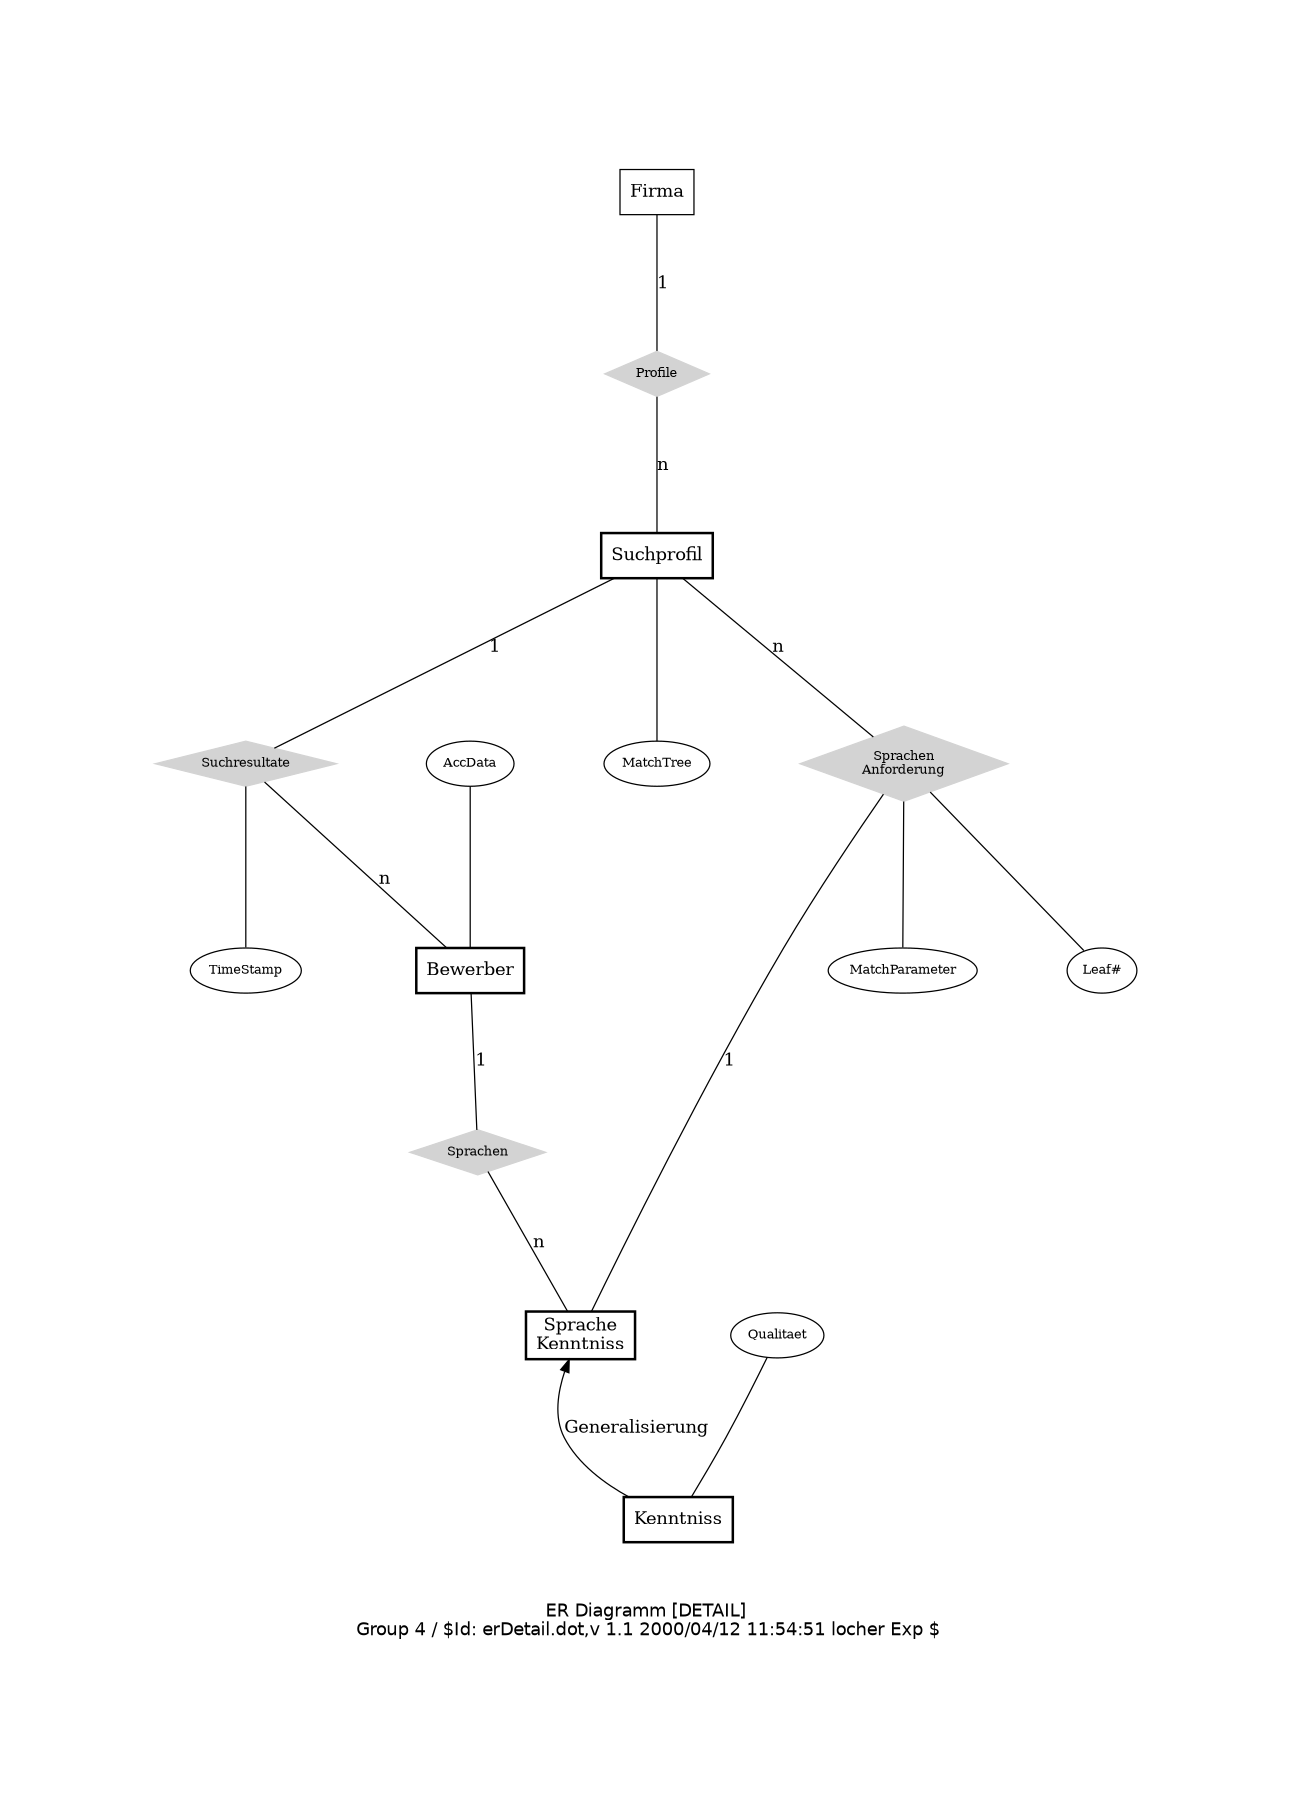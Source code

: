 graph ER {
	fontname= "Helvetica"
	nodesep=1
	size="7,10"
	center=1
	margin=1
	ratio=fill


	// Entities
	node [shape=box, fontsize=14]; 
	Firma;

	node [style=bold];
	Suchprofil;
	Bewerber;

	Kenntniss;
	"Sprache\nKenntniss";

	// Relations
	node [shape=diamond,style=filled,color=lightgrey, fontsize=10];

	edge [len=1.8];
		
	Firma -- Profile [label=1]
	Profile -- Suchprofil [label=n];

	Suchprofil -- Suchresultate [label=1];
	Suchresultate -- Bewerber [label=n];

	Bewerber -- "Sprachen" [label=1]
	"Sprachen" -- "Sprache\nKenntniss" [label=n];

	Suchprofil -- "Sprachen\nAnforderung" [label=n];
	"Sprachen\nAnforderung" -- "Sprache\nKenntniss" [label=1];


	//Attribute
	
	node [ shape=ellipse,style=solid,color=black, fontsize=10];
	edge [len=1]
	AccData -- Bewerber;
	Suchresultate -- TimeStamp
	
	Suchprofil -- "MatchTree";
	"Sprachen\nAnforderung" -- MatchParameter;
	"Sprachen\nAnforderung" -- "Leaf#";
	Qualitaet -- Kenntniss;

	//Generalisierungen
	
	edge [label=Generalisierung, dir=back, len=2]
	
	"Sprache\nKenntniss" -- Kenntniss;


	label = "\n\nER Diagramm [DETAIL]\n Group 4 / $Id: erDetail.dot,v 1.1 2000/04/12 11:54:51 locher Exp $"
	

}
	
	